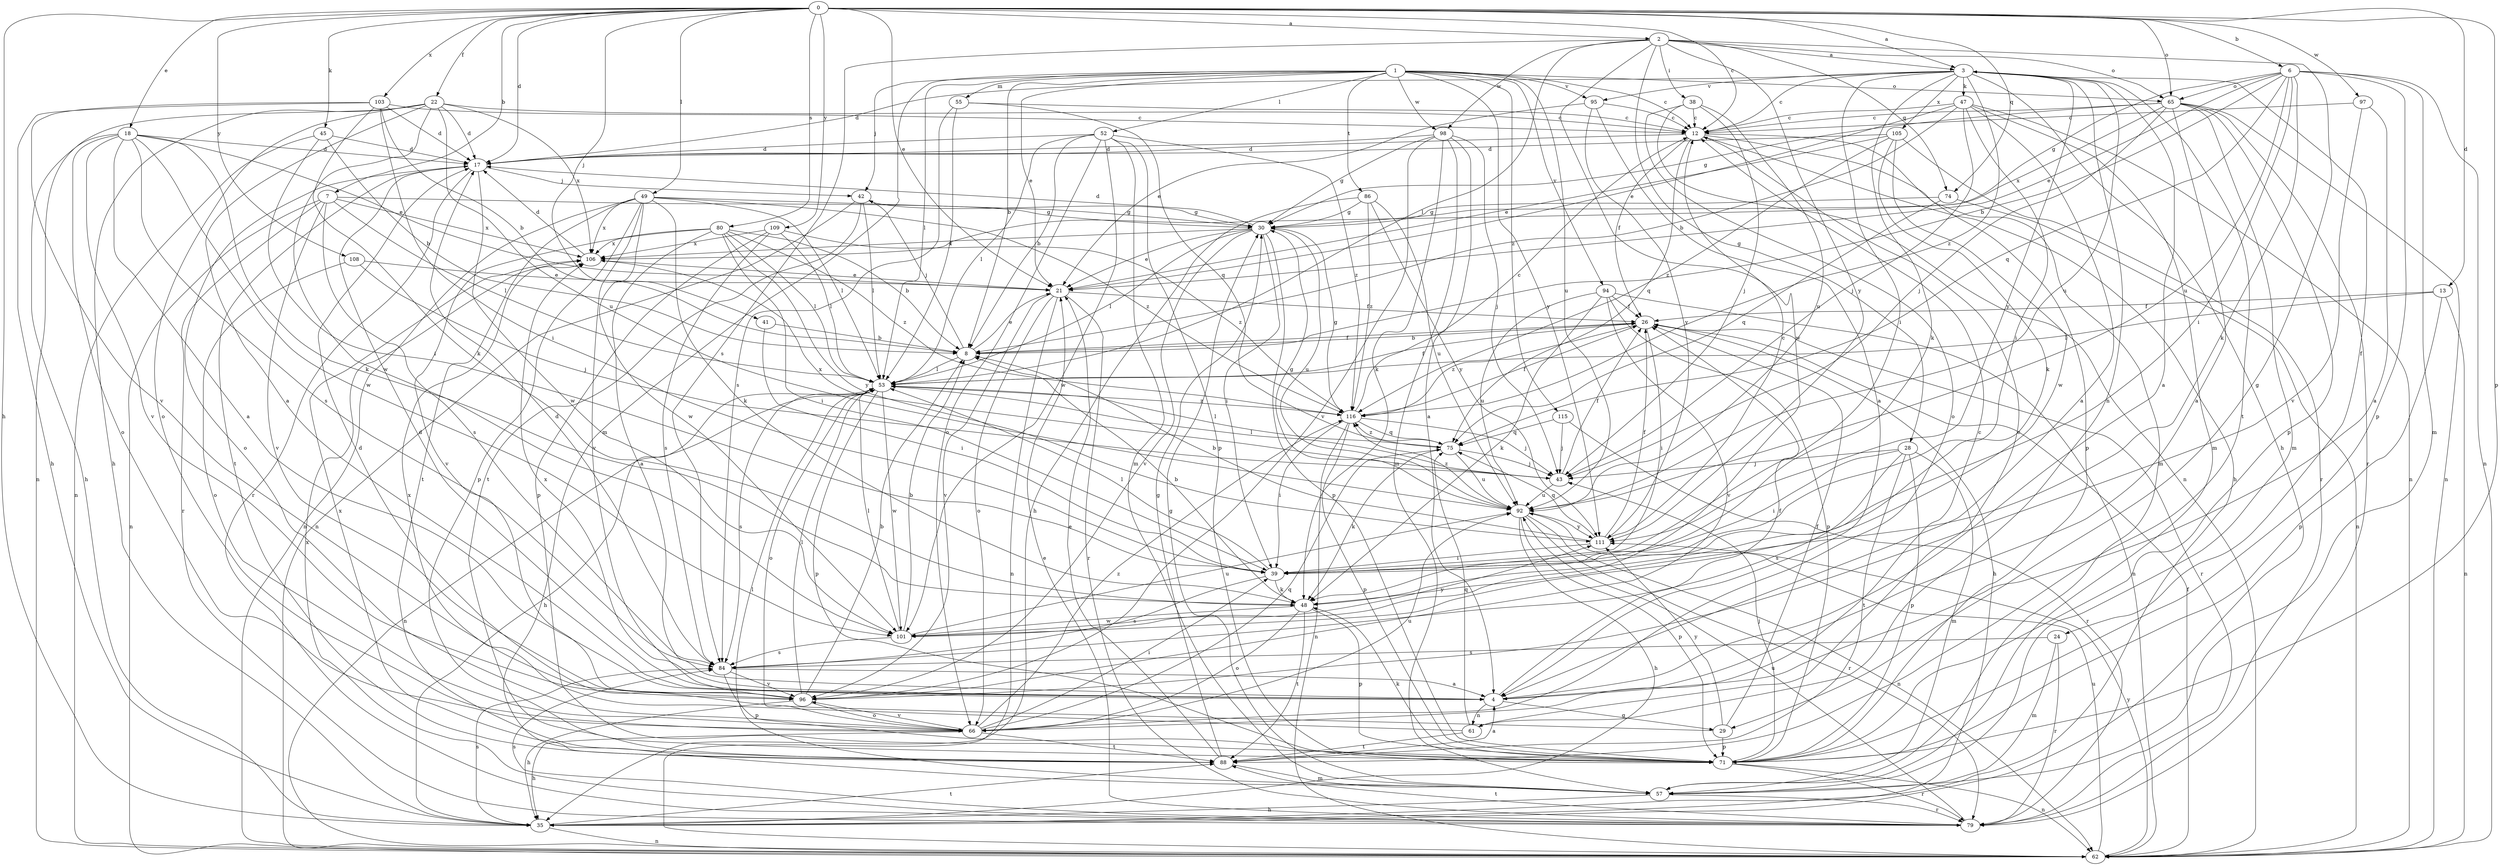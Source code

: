 strict digraph  {
0;
1;
2;
3;
4;
6;
7;
8;
12;
13;
17;
18;
21;
22;
24;
26;
28;
29;
30;
35;
38;
39;
41;
42;
43;
45;
47;
48;
49;
52;
53;
55;
57;
61;
62;
65;
66;
71;
74;
75;
79;
80;
84;
86;
88;
92;
94;
95;
96;
97;
98;
101;
103;
105;
106;
108;
109;
111;
115;
116;
0 -> 2  [label=a];
0 -> 3  [label=a];
0 -> 6  [label=b];
0 -> 7  [label=b];
0 -> 12  [label=c];
0 -> 13  [label=d];
0 -> 17  [label=d];
0 -> 18  [label=e];
0 -> 21  [label=e];
0 -> 22  [label=f];
0 -> 35  [label=h];
0 -> 41  [label=j];
0 -> 45  [label=k];
0 -> 49  [label=l];
0 -> 65  [label=o];
0 -> 71  [label=p];
0 -> 74  [label=q];
0 -> 80  [label=s];
0 -> 97  [label=w];
0 -> 103  [label=x];
0 -> 108  [label=y];
0 -> 109  [label=y];
1 -> 8  [label=b];
1 -> 12  [label=c];
1 -> 21  [label=e];
1 -> 42  [label=j];
1 -> 52  [label=l];
1 -> 53  [label=l];
1 -> 55  [label=m];
1 -> 57  [label=m];
1 -> 65  [label=o];
1 -> 86  [label=t];
1 -> 92  [label=u];
1 -> 94  [label=v];
1 -> 95  [label=v];
1 -> 98  [label=w];
1 -> 111  [label=y];
1 -> 115  [label=z];
2 -> 3  [label=a];
2 -> 28  [label=g];
2 -> 29  [label=g];
2 -> 38  [label=i];
2 -> 53  [label=l];
2 -> 65  [label=o];
2 -> 74  [label=q];
2 -> 84  [label=s];
2 -> 98  [label=w];
2 -> 101  [label=w];
2 -> 111  [label=y];
3 -> 12  [label=c];
3 -> 17  [label=d];
3 -> 24  [label=f];
3 -> 35  [label=h];
3 -> 39  [label=i];
3 -> 47  [label=k];
3 -> 48  [label=k];
3 -> 61  [label=n];
3 -> 88  [label=t];
3 -> 92  [label=u];
3 -> 95  [label=v];
3 -> 105  [label=x];
3 -> 111  [label=y];
3 -> 116  [label=z];
4 -> 3  [label=a];
4 -> 17  [label=d];
4 -> 26  [label=f];
4 -> 29  [label=g];
4 -> 61  [label=n];
4 -> 106  [label=x];
6 -> 8  [label=b];
6 -> 21  [label=e];
6 -> 30  [label=g];
6 -> 39  [label=i];
6 -> 48  [label=k];
6 -> 57  [label=m];
6 -> 62  [label=n];
6 -> 65  [label=o];
6 -> 71  [label=p];
6 -> 75  [label=q];
6 -> 92  [label=u];
7 -> 30  [label=g];
7 -> 53  [label=l];
7 -> 62  [label=n];
7 -> 79  [label=r];
7 -> 84  [label=s];
7 -> 96  [label=v];
7 -> 106  [label=x];
8 -> 21  [label=e];
8 -> 26  [label=f];
8 -> 42  [label=j];
8 -> 53  [label=l];
12 -> 17  [label=d];
12 -> 26  [label=f];
12 -> 35  [label=h];
12 -> 57  [label=m];
12 -> 71  [label=p];
12 -> 75  [label=q];
13 -> 26  [label=f];
13 -> 53  [label=l];
13 -> 62  [label=n];
13 -> 71  [label=p];
17 -> 42  [label=j];
17 -> 66  [label=o];
17 -> 79  [label=r];
17 -> 88  [label=t];
17 -> 101  [label=w];
18 -> 4  [label=a];
18 -> 17  [label=d];
18 -> 21  [label=e];
18 -> 35  [label=h];
18 -> 48  [label=k];
18 -> 66  [label=o];
18 -> 84  [label=s];
18 -> 96  [label=v];
18 -> 101  [label=w];
21 -> 26  [label=f];
21 -> 62  [label=n];
21 -> 66  [label=o];
21 -> 79  [label=r];
21 -> 96  [label=v];
22 -> 4  [label=a];
22 -> 12  [label=c];
22 -> 17  [label=d];
22 -> 35  [label=h];
22 -> 62  [label=n];
22 -> 66  [label=o];
22 -> 92  [label=u];
22 -> 101  [label=w];
22 -> 106  [label=x];
24 -> 57  [label=m];
24 -> 79  [label=r];
24 -> 84  [label=s];
26 -> 8  [label=b];
26 -> 35  [label=h];
26 -> 39  [label=i];
26 -> 79  [label=r];
26 -> 116  [label=z];
28 -> 39  [label=i];
28 -> 43  [label=j];
28 -> 57  [label=m];
28 -> 71  [label=p];
28 -> 84  [label=s];
28 -> 88  [label=t];
29 -> 17  [label=d];
29 -> 26  [label=f];
29 -> 71  [label=p];
29 -> 111  [label=y];
30 -> 17  [label=d];
30 -> 21  [label=e];
30 -> 39  [label=i];
30 -> 53  [label=l];
30 -> 71  [label=p];
30 -> 92  [label=u];
30 -> 96  [label=v];
30 -> 106  [label=x];
35 -> 62  [label=n];
35 -> 84  [label=s];
35 -> 88  [label=t];
38 -> 12  [label=c];
38 -> 43  [label=j];
38 -> 62  [label=n];
38 -> 66  [label=o];
38 -> 92  [label=u];
39 -> 48  [label=k];
39 -> 53  [label=l];
39 -> 84  [label=s];
41 -> 8  [label=b];
41 -> 39  [label=i];
42 -> 30  [label=g];
42 -> 53  [label=l];
42 -> 62  [label=n];
42 -> 88  [label=t];
43 -> 26  [label=f];
43 -> 53  [label=l];
43 -> 92  [label=u];
43 -> 106  [label=x];
45 -> 8  [label=b];
45 -> 17  [label=d];
45 -> 39  [label=i];
45 -> 62  [label=n];
47 -> 4  [label=a];
47 -> 8  [label=b];
47 -> 12  [label=c];
47 -> 21  [label=e];
47 -> 39  [label=i];
47 -> 43  [label=j];
47 -> 57  [label=m];
47 -> 62  [label=n];
48 -> 8  [label=b];
48 -> 66  [label=o];
48 -> 71  [label=p];
48 -> 88  [label=t];
48 -> 101  [label=w];
49 -> 30  [label=g];
49 -> 48  [label=k];
49 -> 53  [label=l];
49 -> 62  [label=n];
49 -> 71  [label=p];
49 -> 88  [label=t];
49 -> 96  [label=v];
49 -> 101  [label=w];
49 -> 106  [label=x];
49 -> 116  [label=z];
52 -> 8  [label=b];
52 -> 17  [label=d];
52 -> 53  [label=l];
52 -> 57  [label=m];
52 -> 66  [label=o];
52 -> 71  [label=p];
52 -> 101  [label=w];
52 -> 116  [label=z];
53 -> 26  [label=f];
53 -> 35  [label=h];
53 -> 62  [label=n];
53 -> 66  [label=o];
53 -> 71  [label=p];
53 -> 84  [label=s];
53 -> 101  [label=w];
53 -> 116  [label=z];
55 -> 12  [label=c];
55 -> 53  [label=l];
55 -> 75  [label=q];
55 -> 84  [label=s];
57 -> 30  [label=g];
57 -> 35  [label=h];
57 -> 53  [label=l];
57 -> 79  [label=r];
61 -> 12  [label=c];
61 -> 75  [label=q];
61 -> 88  [label=t];
61 -> 106  [label=x];
62 -> 26  [label=f];
62 -> 92  [label=u];
62 -> 111  [label=y];
65 -> 4  [label=a];
65 -> 12  [label=c];
65 -> 30  [label=g];
65 -> 43  [label=j];
65 -> 57  [label=m];
65 -> 62  [label=n];
65 -> 71  [label=p];
65 -> 79  [label=r];
65 -> 106  [label=x];
66 -> 12  [label=c];
66 -> 35  [label=h];
66 -> 39  [label=i];
66 -> 75  [label=q];
66 -> 88  [label=t];
66 -> 92  [label=u];
66 -> 96  [label=v];
66 -> 116  [label=z];
71 -> 43  [label=j];
71 -> 48  [label=k];
71 -> 62  [label=n];
71 -> 79  [label=r];
74 -> 30  [label=g];
74 -> 62  [label=n];
74 -> 75  [label=q];
75 -> 43  [label=j];
75 -> 48  [label=k];
75 -> 53  [label=l];
75 -> 92  [label=u];
75 -> 116  [label=z];
79 -> 21  [label=e];
79 -> 84  [label=s];
79 -> 88  [label=t];
79 -> 92  [label=u];
79 -> 106  [label=x];
80 -> 4  [label=a];
80 -> 8  [label=b];
80 -> 39  [label=i];
80 -> 53  [label=l];
80 -> 96  [label=v];
80 -> 106  [label=x];
80 -> 111  [label=y];
80 -> 116  [label=z];
84 -> 4  [label=a];
84 -> 17  [label=d];
84 -> 71  [label=p];
84 -> 96  [label=v];
86 -> 30  [label=g];
86 -> 35  [label=h];
86 -> 92  [label=u];
86 -> 111  [label=y];
86 -> 116  [label=z];
88 -> 4  [label=a];
88 -> 21  [label=e];
88 -> 30  [label=g];
88 -> 57  [label=m];
88 -> 106  [label=x];
92 -> 30  [label=g];
92 -> 35  [label=h];
92 -> 62  [label=n];
92 -> 71  [label=p];
92 -> 79  [label=r];
92 -> 111  [label=y];
92 -> 116  [label=z];
94 -> 26  [label=f];
94 -> 48  [label=k];
94 -> 62  [label=n];
94 -> 71  [label=p];
94 -> 92  [label=u];
94 -> 96  [label=v];
95 -> 4  [label=a];
95 -> 12  [label=c];
95 -> 21  [label=e];
95 -> 111  [label=y];
96 -> 8  [label=b];
96 -> 35  [label=h];
96 -> 53  [label=l];
96 -> 66  [label=o];
97 -> 4  [label=a];
97 -> 12  [label=c];
97 -> 96  [label=v];
98 -> 4  [label=a];
98 -> 17  [label=d];
98 -> 30  [label=g];
98 -> 43  [label=j];
98 -> 48  [label=k];
98 -> 57  [label=m];
98 -> 96  [label=v];
101 -> 8  [label=b];
101 -> 53  [label=l];
101 -> 84  [label=s];
101 -> 92  [label=u];
101 -> 111  [label=y];
103 -> 8  [label=b];
103 -> 12  [label=c];
103 -> 17  [label=d];
103 -> 35  [label=h];
103 -> 39  [label=i];
103 -> 48  [label=k];
103 -> 96  [label=v];
105 -> 17  [label=d];
105 -> 21  [label=e];
105 -> 48  [label=k];
105 -> 79  [label=r];
105 -> 101  [label=w];
105 -> 116  [label=z];
106 -> 17  [label=d];
106 -> 21  [label=e];
108 -> 21  [label=e];
108 -> 43  [label=j];
108 -> 66  [label=o];
109 -> 53  [label=l];
109 -> 71  [label=p];
109 -> 84  [label=s];
109 -> 106  [label=x];
109 -> 116  [label=z];
111 -> 8  [label=b];
111 -> 12  [label=c];
111 -> 26  [label=f];
111 -> 39  [label=i];
111 -> 75  [label=q];
115 -> 43  [label=j];
115 -> 75  [label=q];
115 -> 79  [label=r];
116 -> 12  [label=c];
116 -> 26  [label=f];
116 -> 30  [label=g];
116 -> 39  [label=i];
116 -> 43  [label=j];
116 -> 62  [label=n];
116 -> 71  [label=p];
116 -> 75  [label=q];
}
